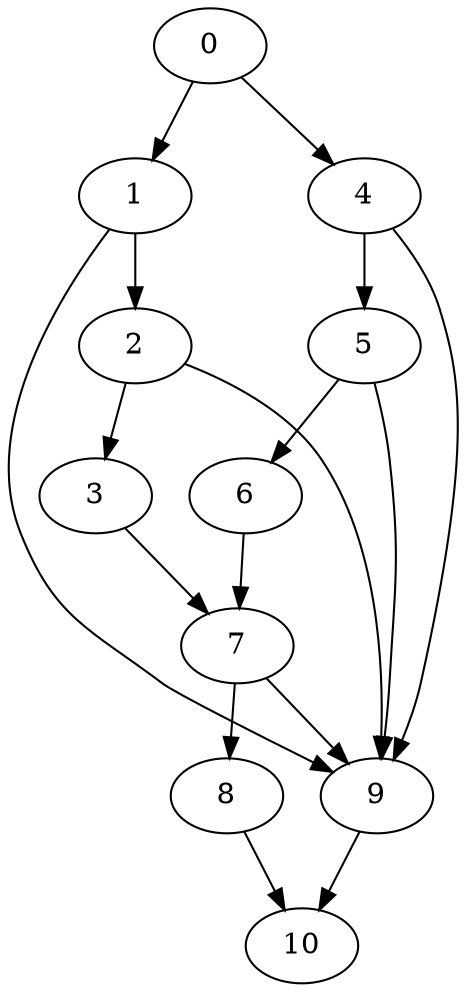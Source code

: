 digraph {
	0
	1
	2
	3
	4
	5
	6
	7
	8
	9
	10
	6 -> 7
	3 -> 7
	7 -> 8
	4 -> 9
	5 -> 9
	7 -> 9
	1 -> 9
	2 -> 9
	0 -> 1
	2 -> 3
	4 -> 5
	5 -> 6
	1 -> 2
	0 -> 4
	9 -> 10
	8 -> 10
}
